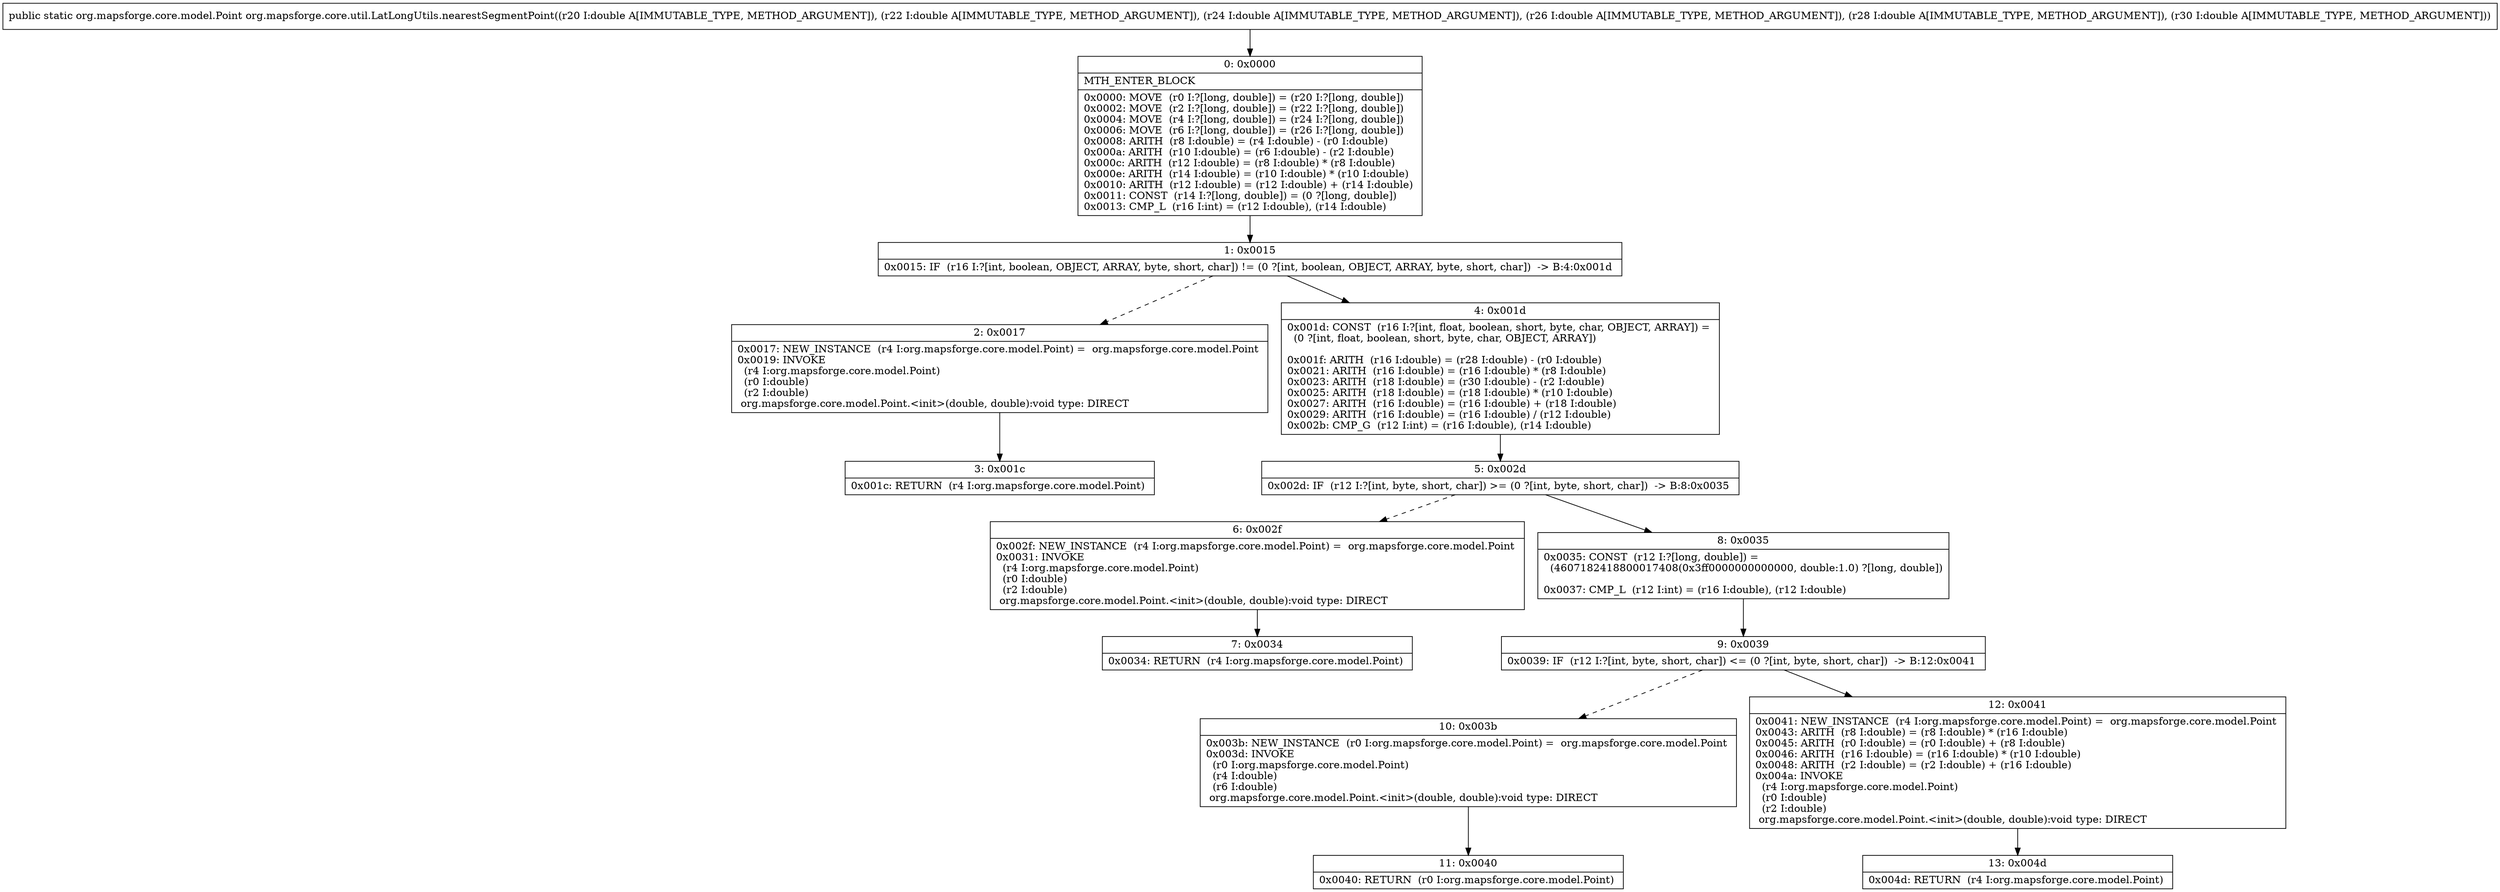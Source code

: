 digraph "CFG fororg.mapsforge.core.util.LatLongUtils.nearestSegmentPoint(DDDDDD)Lorg\/mapsforge\/core\/model\/Point;" {
Node_0 [shape=record,label="{0\:\ 0x0000|MTH_ENTER_BLOCK\l|0x0000: MOVE  (r0 I:?[long, double]) = (r20 I:?[long, double]) \l0x0002: MOVE  (r2 I:?[long, double]) = (r22 I:?[long, double]) \l0x0004: MOVE  (r4 I:?[long, double]) = (r24 I:?[long, double]) \l0x0006: MOVE  (r6 I:?[long, double]) = (r26 I:?[long, double]) \l0x0008: ARITH  (r8 I:double) = (r4 I:double) \- (r0 I:double) \l0x000a: ARITH  (r10 I:double) = (r6 I:double) \- (r2 I:double) \l0x000c: ARITH  (r12 I:double) = (r8 I:double) * (r8 I:double) \l0x000e: ARITH  (r14 I:double) = (r10 I:double) * (r10 I:double) \l0x0010: ARITH  (r12 I:double) = (r12 I:double) + (r14 I:double) \l0x0011: CONST  (r14 I:?[long, double]) = (0 ?[long, double]) \l0x0013: CMP_L  (r16 I:int) = (r12 I:double), (r14 I:double) \l}"];
Node_1 [shape=record,label="{1\:\ 0x0015|0x0015: IF  (r16 I:?[int, boolean, OBJECT, ARRAY, byte, short, char]) != (0 ?[int, boolean, OBJECT, ARRAY, byte, short, char])  \-\> B:4:0x001d \l}"];
Node_2 [shape=record,label="{2\:\ 0x0017|0x0017: NEW_INSTANCE  (r4 I:org.mapsforge.core.model.Point) =  org.mapsforge.core.model.Point \l0x0019: INVOKE  \l  (r4 I:org.mapsforge.core.model.Point)\l  (r0 I:double)\l  (r2 I:double)\l org.mapsforge.core.model.Point.\<init\>(double, double):void type: DIRECT \l}"];
Node_3 [shape=record,label="{3\:\ 0x001c|0x001c: RETURN  (r4 I:org.mapsforge.core.model.Point) \l}"];
Node_4 [shape=record,label="{4\:\ 0x001d|0x001d: CONST  (r16 I:?[int, float, boolean, short, byte, char, OBJECT, ARRAY]) = \l  (0 ?[int, float, boolean, short, byte, char, OBJECT, ARRAY])\l \l0x001f: ARITH  (r16 I:double) = (r28 I:double) \- (r0 I:double) \l0x0021: ARITH  (r16 I:double) = (r16 I:double) * (r8 I:double) \l0x0023: ARITH  (r18 I:double) = (r30 I:double) \- (r2 I:double) \l0x0025: ARITH  (r18 I:double) = (r18 I:double) * (r10 I:double) \l0x0027: ARITH  (r16 I:double) = (r16 I:double) + (r18 I:double) \l0x0029: ARITH  (r16 I:double) = (r16 I:double) \/ (r12 I:double) \l0x002b: CMP_G  (r12 I:int) = (r16 I:double), (r14 I:double) \l}"];
Node_5 [shape=record,label="{5\:\ 0x002d|0x002d: IF  (r12 I:?[int, byte, short, char]) \>= (0 ?[int, byte, short, char])  \-\> B:8:0x0035 \l}"];
Node_6 [shape=record,label="{6\:\ 0x002f|0x002f: NEW_INSTANCE  (r4 I:org.mapsforge.core.model.Point) =  org.mapsforge.core.model.Point \l0x0031: INVOKE  \l  (r4 I:org.mapsforge.core.model.Point)\l  (r0 I:double)\l  (r2 I:double)\l org.mapsforge.core.model.Point.\<init\>(double, double):void type: DIRECT \l}"];
Node_7 [shape=record,label="{7\:\ 0x0034|0x0034: RETURN  (r4 I:org.mapsforge.core.model.Point) \l}"];
Node_8 [shape=record,label="{8\:\ 0x0035|0x0035: CONST  (r12 I:?[long, double]) = \l  (4607182418800017408(0x3ff0000000000000, double:1.0) ?[long, double])\l \l0x0037: CMP_L  (r12 I:int) = (r16 I:double), (r12 I:double) \l}"];
Node_9 [shape=record,label="{9\:\ 0x0039|0x0039: IF  (r12 I:?[int, byte, short, char]) \<= (0 ?[int, byte, short, char])  \-\> B:12:0x0041 \l}"];
Node_10 [shape=record,label="{10\:\ 0x003b|0x003b: NEW_INSTANCE  (r0 I:org.mapsforge.core.model.Point) =  org.mapsforge.core.model.Point \l0x003d: INVOKE  \l  (r0 I:org.mapsforge.core.model.Point)\l  (r4 I:double)\l  (r6 I:double)\l org.mapsforge.core.model.Point.\<init\>(double, double):void type: DIRECT \l}"];
Node_11 [shape=record,label="{11\:\ 0x0040|0x0040: RETURN  (r0 I:org.mapsforge.core.model.Point) \l}"];
Node_12 [shape=record,label="{12\:\ 0x0041|0x0041: NEW_INSTANCE  (r4 I:org.mapsforge.core.model.Point) =  org.mapsforge.core.model.Point \l0x0043: ARITH  (r8 I:double) = (r8 I:double) * (r16 I:double) \l0x0045: ARITH  (r0 I:double) = (r0 I:double) + (r8 I:double) \l0x0046: ARITH  (r16 I:double) = (r16 I:double) * (r10 I:double) \l0x0048: ARITH  (r2 I:double) = (r2 I:double) + (r16 I:double) \l0x004a: INVOKE  \l  (r4 I:org.mapsforge.core.model.Point)\l  (r0 I:double)\l  (r2 I:double)\l org.mapsforge.core.model.Point.\<init\>(double, double):void type: DIRECT \l}"];
Node_13 [shape=record,label="{13\:\ 0x004d|0x004d: RETURN  (r4 I:org.mapsforge.core.model.Point) \l}"];
MethodNode[shape=record,label="{public static org.mapsforge.core.model.Point org.mapsforge.core.util.LatLongUtils.nearestSegmentPoint((r20 I:double A[IMMUTABLE_TYPE, METHOD_ARGUMENT]), (r22 I:double A[IMMUTABLE_TYPE, METHOD_ARGUMENT]), (r24 I:double A[IMMUTABLE_TYPE, METHOD_ARGUMENT]), (r26 I:double A[IMMUTABLE_TYPE, METHOD_ARGUMENT]), (r28 I:double A[IMMUTABLE_TYPE, METHOD_ARGUMENT]), (r30 I:double A[IMMUTABLE_TYPE, METHOD_ARGUMENT])) }"];
MethodNode -> Node_0;
Node_0 -> Node_1;
Node_1 -> Node_2[style=dashed];
Node_1 -> Node_4;
Node_2 -> Node_3;
Node_4 -> Node_5;
Node_5 -> Node_6[style=dashed];
Node_5 -> Node_8;
Node_6 -> Node_7;
Node_8 -> Node_9;
Node_9 -> Node_10[style=dashed];
Node_9 -> Node_12;
Node_10 -> Node_11;
Node_12 -> Node_13;
}

